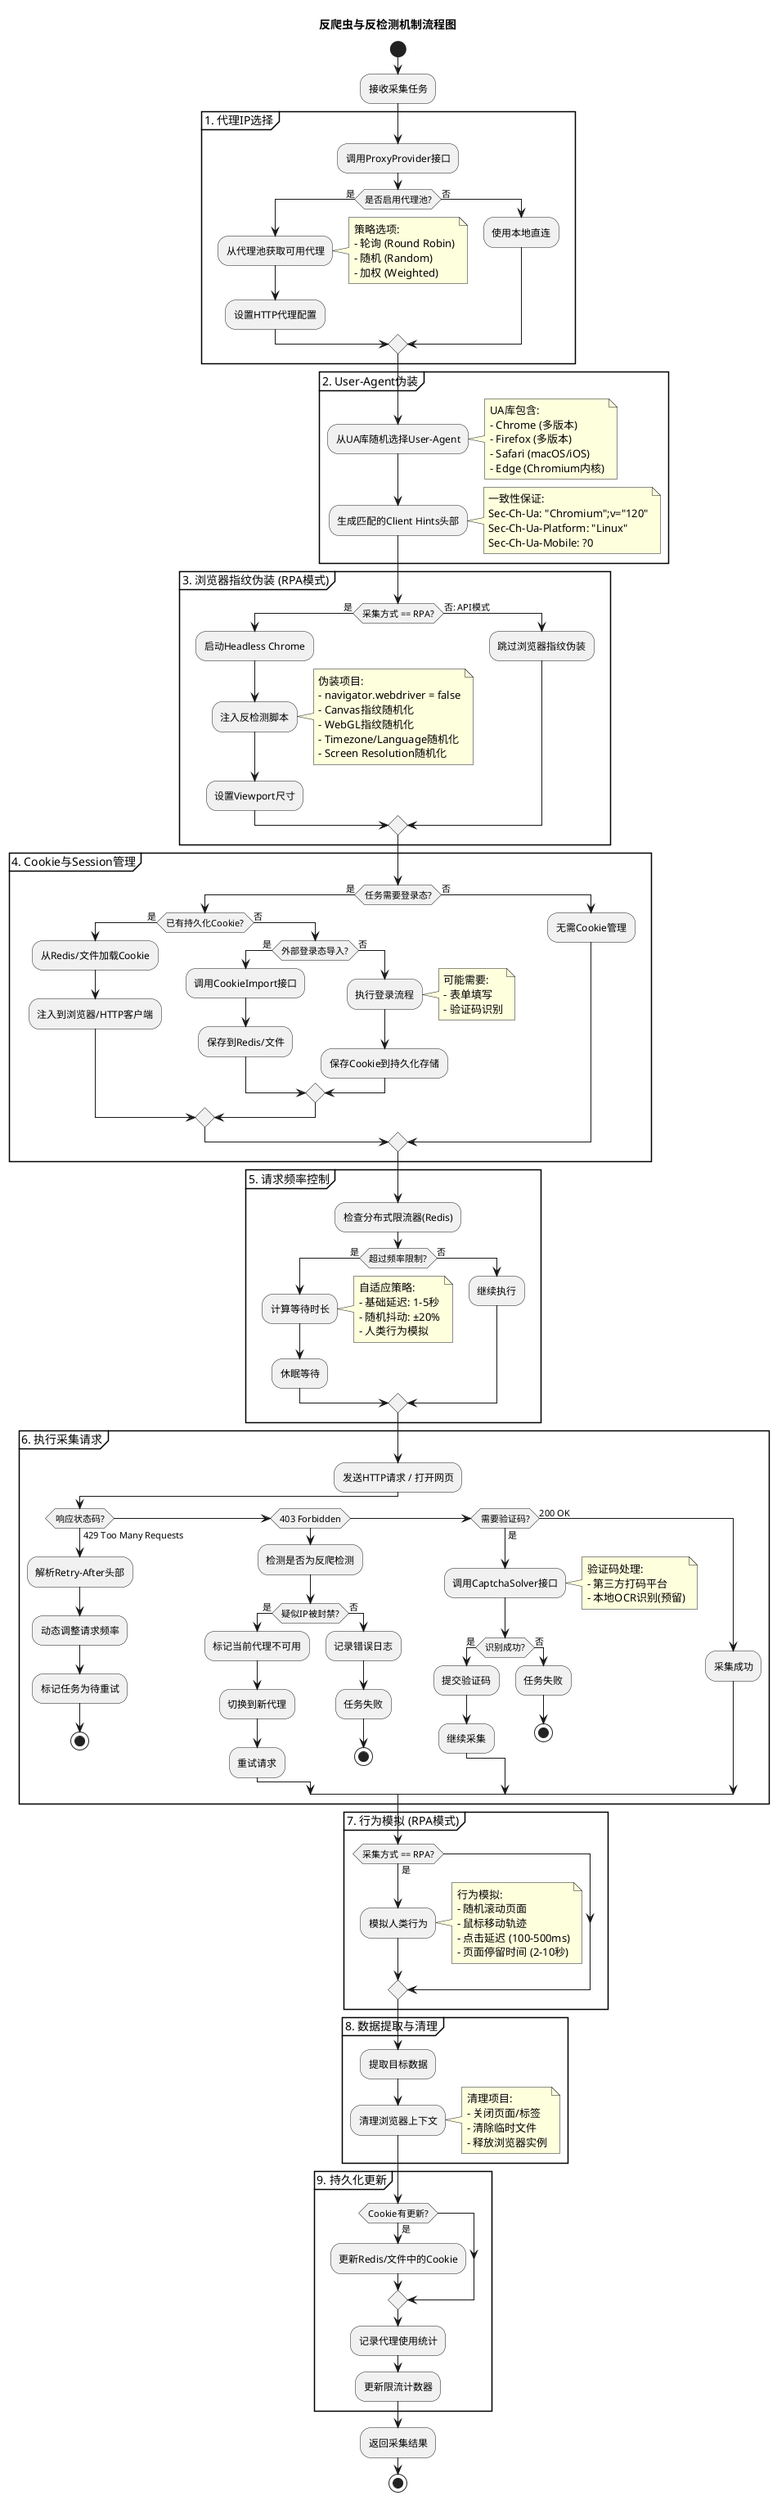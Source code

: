 @startuml
title 反爬虫与反检测机制流程图

start

:接收采集任务;

partition "1. 代理IP选择" {
    :调用ProxyProvider接口;
    if (是否启用代理池?) then (是)
        :从代理池获取可用代理;
        note right
            策略选项:
            - 轮询 (Round Robin)
            - 随机 (Random)
            - 加权 (Weighted)
        end note
        :设置HTTP代理配置;
    else (否)
        :使用本地直连;
    endif
}

partition "2. User-Agent伪装" {
    :从UA库随机选择User-Agent;
    note right
        UA库包含:
        - Chrome (多版本)
        - Firefox (多版本)
        - Safari (macOS/iOS)
        - Edge (Chromium内核)
    end note
    :生成匹配的Client Hints头部;
    note right
        一致性保证:
        Sec-Ch-Ua: "Chromium";v="120"
        Sec-Ch-Ua-Platform: "Linux"
        Sec-Ch-Ua-Mobile: ?0
    end note
}

partition "3. 浏览器指纹伪装 (RPA模式)" {
    if (采集方式 == RPA?) then (是)
        :启动Headless Chrome;
        :注入反检测脚本;
        note right
            伪装项目:
            - navigator.webdriver = false
            - Canvas指纹随机化
            - WebGL指纹随机化
            - Timezone/Language随机化
            - Screen Resolution随机化
        end note
        :设置Viewport尺寸;
    else (否: API模式)
        :跳过浏览器指纹伪装;
    endif
}

partition "4. Cookie与Session管理" {
    if (任务需要登录态?) then (是)
        if (已有持久化Cookie?) then (是)
            :从Redis/文件加载Cookie;
            :注入到浏览器/HTTP客户端;
        else (否)
            if (外部登录态导入?) then (是)
                :调用CookieImport接口;
                :保存到Redis/文件;
            else (否)
                :执行登录流程;
                note right
                    可能需要:
                    - 表单填写
                    - 验证码识别
                end note
                :保存Cookie到持久化存储;
            endif
        endif
    else (否)
        :无需Cookie管理;
    endif
}

partition "5. 请求频率控制" {
    :检查分布式限流器(Redis);
    if (超过频率限制?) then (是)
        :计算等待时长;
        note right
            自适应策略:
            - 基础延迟: 1-5秒
            - 随机抖动: ±20%
            - 人类行为模拟
        end note
        :休眠等待;
    else (否)
        :继续执行;
    endif
}

partition "6. 执行采集请求" {
    :发送HTTP请求 / 打开网页;

    if (响应状态码?) then (429 Too Many Requests)
        :解析Retry-After头部;
        :动态调整请求频率;
        :标记任务为待重试;
        stop
    else if (403 Forbidden) then
        :检测是否为反爬检测;
        if (疑似IP被封禁?) then (是)
            :标记当前代理不可用;
            :切换到新代理;
            :重试请求;
        else (否)
            :记录错误日志;
            :任务失败;
            stop
        endif
    else if (需要验证码?) then (是)
        :调用CaptchaSolver接口;
        note right
            验证码处理:
            - 第三方打码平台
            - 本地OCR识别(预留)
        end note
        if (识别成功?) then (是)
            :提交验证码;
            :继续采集;
        else (否)
            :任务失败;
            stop
        endif
    else (200 OK)
        :采集成功;
    endif
}

partition "7. 行为模拟 (RPA模式)" {
    if (采集方式 == RPA?) then (是)
        :模拟人类行为;
        note right
            行为模拟:
            - 随机滚动页面
            - 鼠标移动轨迹
            - 点击延迟 (100-500ms)
            - 页面停留时间 (2-10秒)
        end note
    endif
}

partition "8. 数据提取与清理" {
    :提取目标数据;
    :清理浏览器上下文;
    note right
        清理项目:
        - 关闭页面/标签
        - 清除临时文件
        - 释放浏览器实例
    end note
}

partition "9. 持久化更新" {
    if (Cookie有更新?) then (是)
        :更新Redis/文件中的Cookie;
    endif
    :记录代理使用统计;
    :更新限流计数器;
}

:返回采集结果;

stop

@enduml
